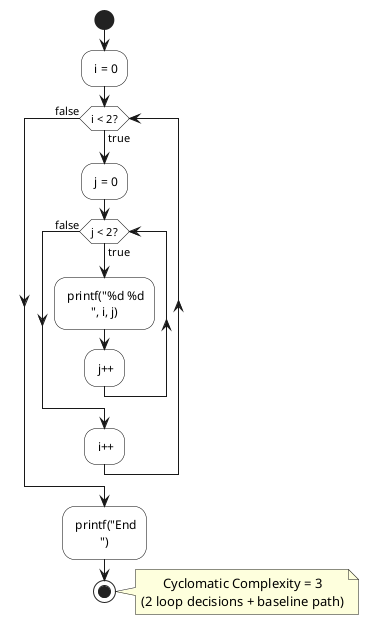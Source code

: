 @startuml problem3
' ---------- style ----------
skinparam backgroundColor white
skinparam shadowing false
skinparam defaultTextAlignment center
skinparam activity {
  BackgroundColor white
  BorderColor black
}

' ---------- control‑flow graph ----------
start
: i = 0;
while (i < 2?) is (true)
  : j = 0;
  while (j < 2?) is (true)
    : printf("%d %d\n", i, j);
    : j++;
  endwhile (false)
  : i++;
endwhile (false)
: printf("End\n");
stop

' ---------- complexity ----------
note right
  Cyclomatic Complexity = 3
  (2 loop decisions + baseline path)
end note
@enduml
